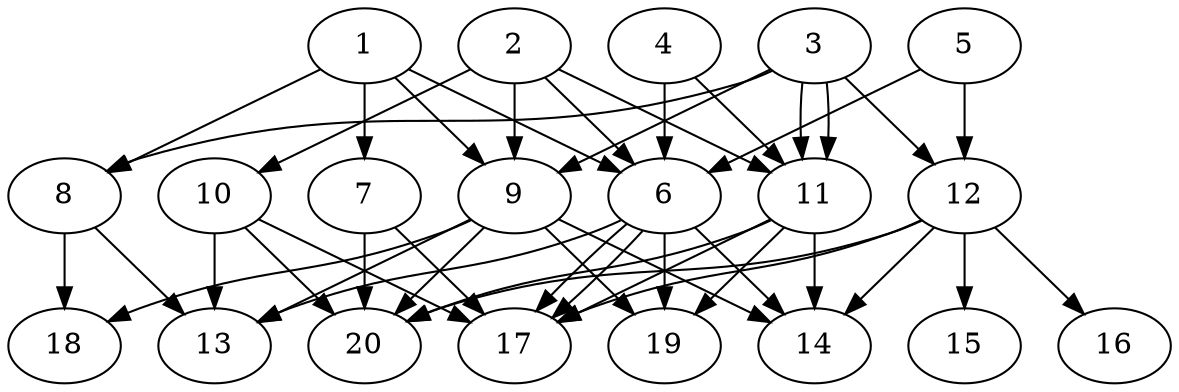 // DAG automatically generated by daggen at Wed Jul 24 21:20:06 2019
// ./daggen --dot -n 20 --ccr 0.3 --fat 0.8 --regular 0.5 --density 0.8 --mindata 5242880 --maxdata 52428800 
digraph G {
  1 [size="54459733", alpha="0.19", expect_size="16337920"] 
  1 -> 6 [size ="16337920"]
  1 -> 7 [size ="16337920"]
  1 -> 8 [size ="16337920"]
  1 -> 9 [size ="16337920"]
  2 [size="33221973", alpha="0.06", expect_size="9966592"] 
  2 -> 6 [size ="9966592"]
  2 -> 9 [size ="9966592"]
  2 -> 10 [size ="9966592"]
  2 -> 11 [size ="9966592"]
  3 [size="141056000", alpha="0.14", expect_size="42316800"] 
  3 -> 8 [size ="42316800"]
  3 -> 9 [size ="42316800"]
  3 -> 11 [size ="42316800"]
  3 -> 11 [size ="42316800"]
  3 -> 12 [size ="42316800"]
  4 [size="139523413", alpha="0.10", expect_size="41857024"] 
  4 -> 6 [size ="41857024"]
  4 -> 11 [size ="41857024"]
  5 [size="140595200", alpha="0.14", expect_size="42178560"] 
  5 -> 6 [size ="42178560"]
  5 -> 12 [size ="42178560"]
  6 [size="38703787", alpha="0.08", expect_size="11611136"] 
  6 -> 13 [size ="11611136"]
  6 -> 14 [size ="11611136"]
  6 -> 17 [size ="11611136"]
  6 -> 17 [size ="11611136"]
  6 -> 19 [size ="11611136"]
  7 [size="117285547", alpha="0.07", expect_size="35185664"] 
  7 -> 17 [size ="35185664"]
  7 -> 20 [size ="35185664"]
  8 [size="137099947", alpha="0.18", expect_size="41129984"] 
  8 -> 13 [size ="41129984"]
  8 -> 18 [size ="41129984"]
  9 [size="83056640", alpha="0.03", expect_size="24916992"] 
  9 -> 13 [size ="24916992"]
  9 -> 14 [size ="24916992"]
  9 -> 18 [size ="24916992"]
  9 -> 19 [size ="24916992"]
  9 -> 20 [size ="24916992"]
  10 [size="107485867", alpha="0.09", expect_size="32245760"] 
  10 -> 13 [size ="32245760"]
  10 -> 17 [size ="32245760"]
  10 -> 20 [size ="32245760"]
  11 [size="166652587", alpha="0.14", expect_size="49995776"] 
  11 -> 14 [size ="49995776"]
  11 -> 17 [size ="49995776"]
  11 -> 19 [size ="49995776"]
  11 -> 20 [size ="49995776"]
  12 [size="156463787", alpha="0.03", expect_size="46939136"] 
  12 -> 14 [size ="46939136"]
  12 -> 15 [size ="46939136"]
  12 -> 16 [size ="46939136"]
  12 -> 17 [size ="46939136"]
  12 -> 20 [size ="46939136"]
  13 [size="43581440", alpha="0.18", expect_size="13074432"] 
  14 [size="150855680", alpha="0.14", expect_size="45256704"] 
  15 [size="72802987", alpha="0.14", expect_size="21840896"] 
  16 [size="25576107", alpha="0.06", expect_size="7672832"] 
  17 [size="90272427", alpha="0.18", expect_size="27081728"] 
  18 [size="142332587", alpha="0.10", expect_size="42699776"] 
  19 [size="127552853", alpha="0.03", expect_size="38265856"] 
  20 [size="150299307", alpha="0.17", expect_size="45089792"] 
}
